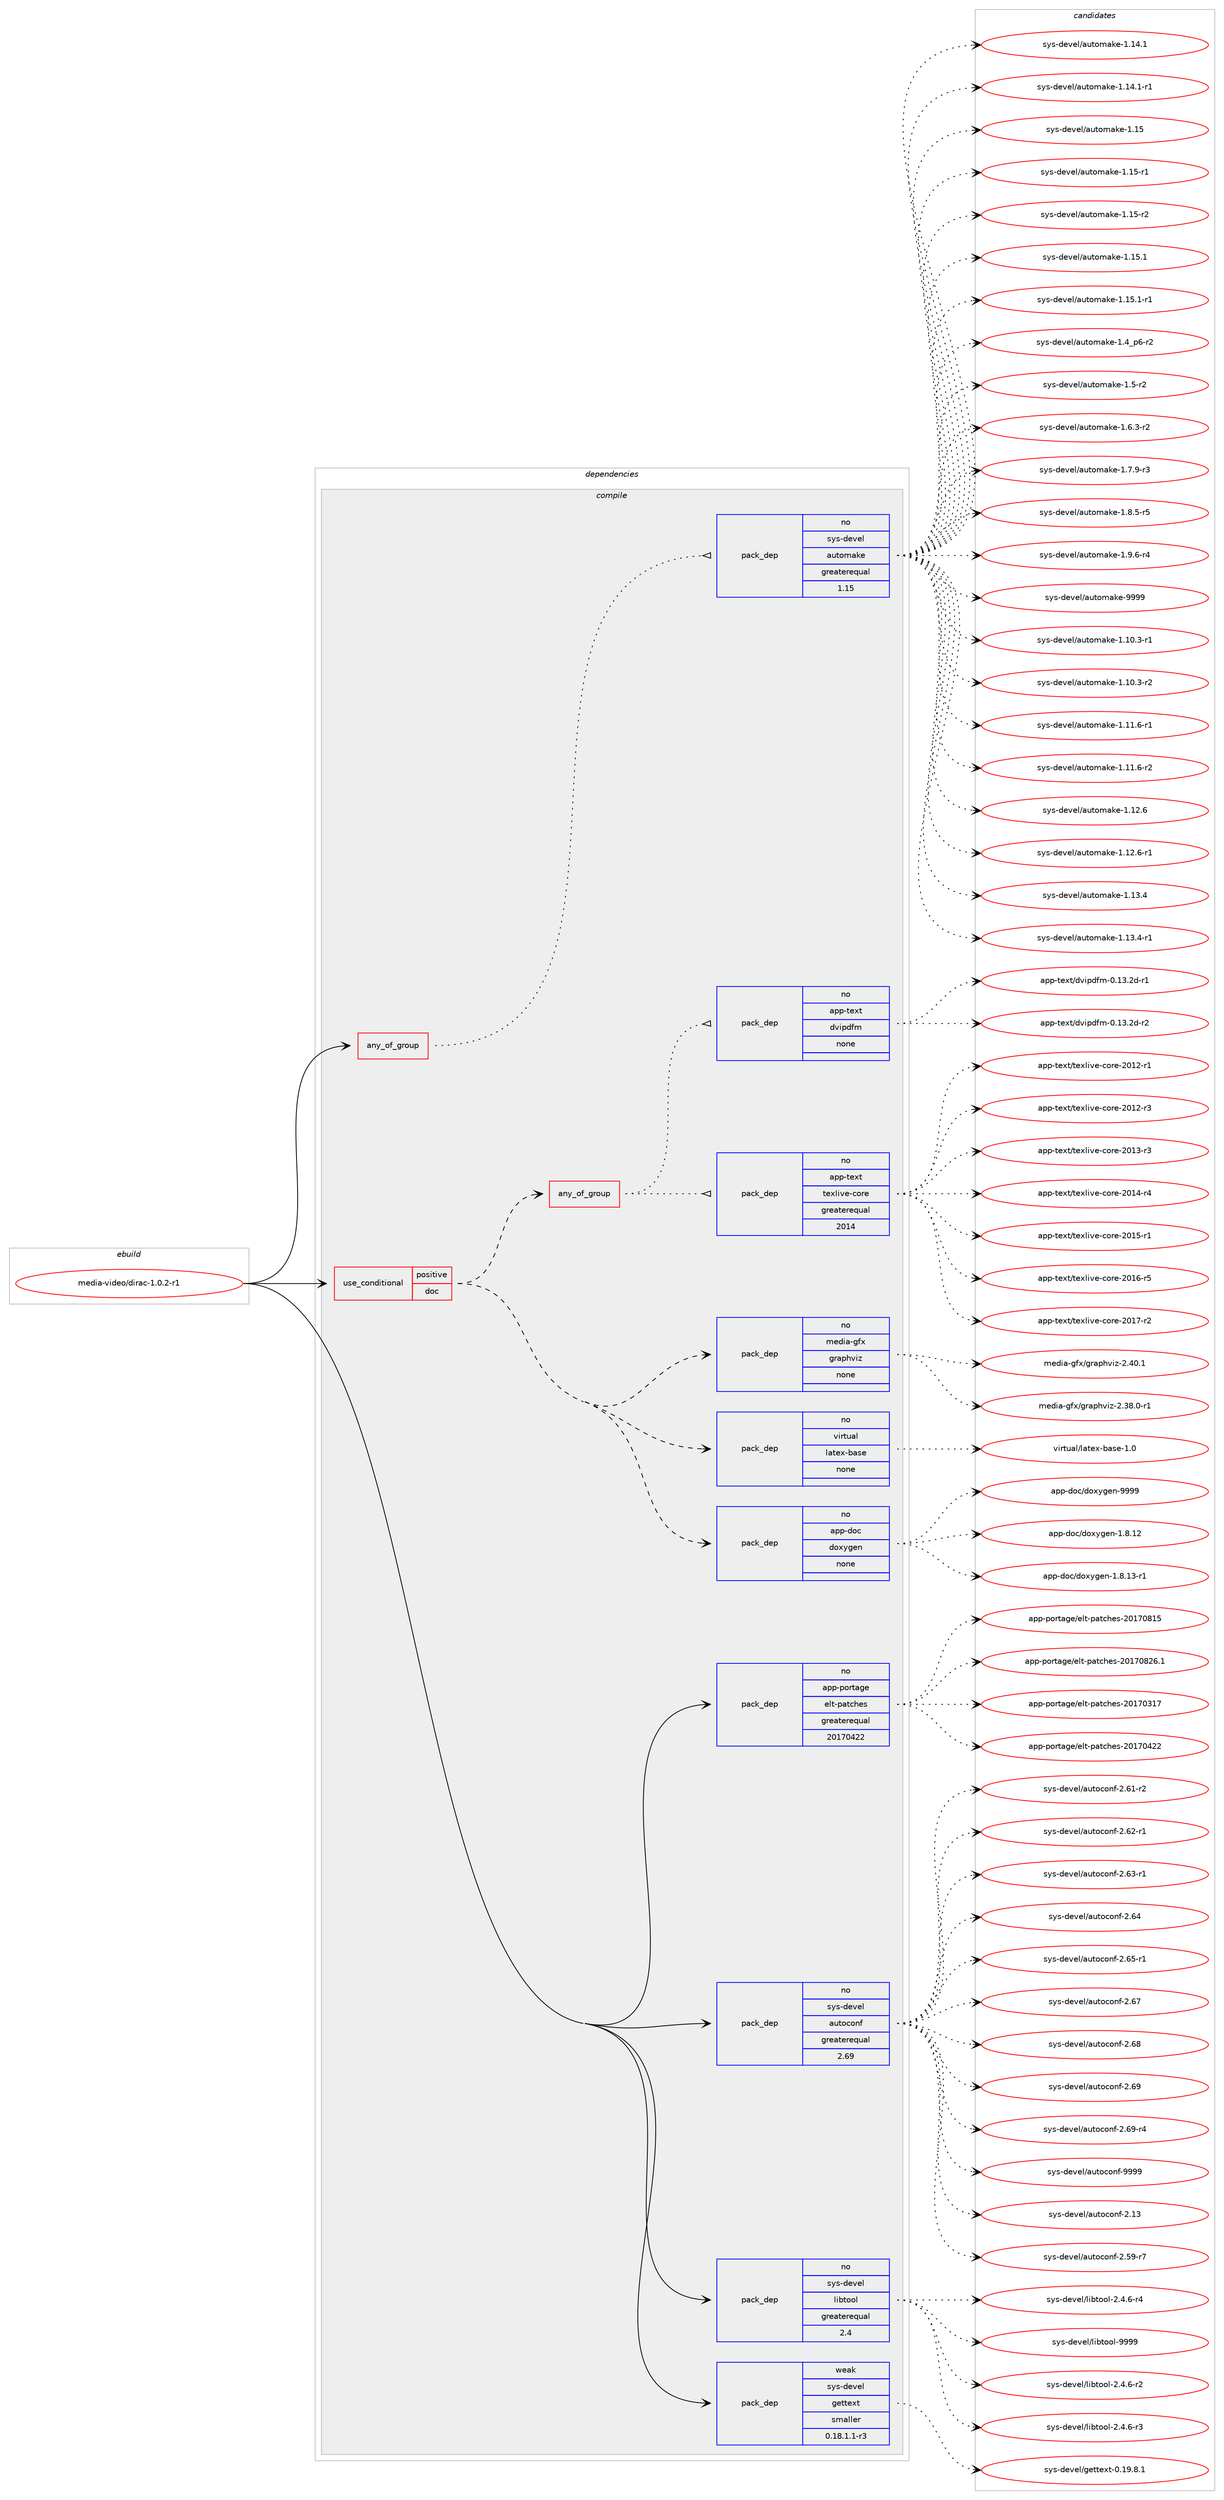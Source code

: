 digraph prolog {

# *************
# Graph options
# *************

newrank=true;
concentrate=true;
compound=true;
graph [rankdir=LR,fontname=Helvetica,fontsize=10,ranksep=1.5];#, ranksep=2.5, nodesep=0.2];
edge  [arrowhead=vee];
node  [fontname=Helvetica,fontsize=10];

# **********
# The ebuild
# **********

subgraph cluster_leftcol {
color=gray;
rank=same;
label=<<i>ebuild</i>>;
id [label="media-video/dirac-1.0.2-r1", color=red, width=4, href="../media-video/dirac-1.0.2-r1.svg"];
}

# ****************
# The dependencies
# ****************

subgraph cluster_midcol {
color=gray;
label=<<i>dependencies</i>>;
subgraph cluster_compile {
fillcolor="#eeeeee";
style=filled;
label=<<i>compile</i>>;
subgraph any6177 {
dependency390284 [label=<<TABLE BORDER="0" CELLBORDER="1" CELLSPACING="0" CELLPADDING="4"><TR><TD CELLPADDING="10">any_of_group</TD></TR></TABLE>>, shape=none, color=red];subgraph pack288329 {
dependency390285 [label=<<TABLE BORDER="0" CELLBORDER="1" CELLSPACING="0" CELLPADDING="4" WIDTH="220"><TR><TD ROWSPAN="6" CELLPADDING="30">pack_dep</TD></TR><TR><TD WIDTH="110">no</TD></TR><TR><TD>sys-devel</TD></TR><TR><TD>automake</TD></TR><TR><TD>greaterequal</TD></TR><TR><TD>1.15</TD></TR></TABLE>>, shape=none, color=blue];
}
dependency390284:e -> dependency390285:w [weight=20,style="dotted",arrowhead="oinv"];
}
id:e -> dependency390284:w [weight=20,style="solid",arrowhead="vee"];
subgraph cond95607 {
dependency390286 [label=<<TABLE BORDER="0" CELLBORDER="1" CELLSPACING="0" CELLPADDING="4"><TR><TD ROWSPAN="3" CELLPADDING="10">use_conditional</TD></TR><TR><TD>positive</TD></TR><TR><TD>doc</TD></TR></TABLE>>, shape=none, color=red];
subgraph pack288330 {
dependency390287 [label=<<TABLE BORDER="0" CELLBORDER="1" CELLSPACING="0" CELLPADDING="4" WIDTH="220"><TR><TD ROWSPAN="6" CELLPADDING="30">pack_dep</TD></TR><TR><TD WIDTH="110">no</TD></TR><TR><TD>app-doc</TD></TR><TR><TD>doxygen</TD></TR><TR><TD>none</TD></TR><TR><TD></TD></TR></TABLE>>, shape=none, color=blue];
}
dependency390286:e -> dependency390287:w [weight=20,style="dashed",arrowhead="vee"];
subgraph pack288331 {
dependency390288 [label=<<TABLE BORDER="0" CELLBORDER="1" CELLSPACING="0" CELLPADDING="4" WIDTH="220"><TR><TD ROWSPAN="6" CELLPADDING="30">pack_dep</TD></TR><TR><TD WIDTH="110">no</TD></TR><TR><TD>virtual</TD></TR><TR><TD>latex-base</TD></TR><TR><TD>none</TD></TR><TR><TD></TD></TR></TABLE>>, shape=none, color=blue];
}
dependency390286:e -> dependency390288:w [weight=20,style="dashed",arrowhead="vee"];
subgraph pack288332 {
dependency390289 [label=<<TABLE BORDER="0" CELLBORDER="1" CELLSPACING="0" CELLPADDING="4" WIDTH="220"><TR><TD ROWSPAN="6" CELLPADDING="30">pack_dep</TD></TR><TR><TD WIDTH="110">no</TD></TR><TR><TD>media-gfx</TD></TR><TR><TD>graphviz</TD></TR><TR><TD>none</TD></TR><TR><TD></TD></TR></TABLE>>, shape=none, color=blue];
}
dependency390286:e -> dependency390289:w [weight=20,style="dashed",arrowhead="vee"];
subgraph any6178 {
dependency390290 [label=<<TABLE BORDER="0" CELLBORDER="1" CELLSPACING="0" CELLPADDING="4"><TR><TD CELLPADDING="10">any_of_group</TD></TR></TABLE>>, shape=none, color=red];subgraph pack288333 {
dependency390291 [label=<<TABLE BORDER="0" CELLBORDER="1" CELLSPACING="0" CELLPADDING="4" WIDTH="220"><TR><TD ROWSPAN="6" CELLPADDING="30">pack_dep</TD></TR><TR><TD WIDTH="110">no</TD></TR><TR><TD>app-text</TD></TR><TR><TD>texlive-core</TD></TR><TR><TD>greaterequal</TD></TR><TR><TD>2014</TD></TR></TABLE>>, shape=none, color=blue];
}
dependency390290:e -> dependency390291:w [weight=20,style="dotted",arrowhead="oinv"];
subgraph pack288334 {
dependency390292 [label=<<TABLE BORDER="0" CELLBORDER="1" CELLSPACING="0" CELLPADDING="4" WIDTH="220"><TR><TD ROWSPAN="6" CELLPADDING="30">pack_dep</TD></TR><TR><TD WIDTH="110">no</TD></TR><TR><TD>app-text</TD></TR><TR><TD>dvipdfm</TD></TR><TR><TD>none</TD></TR><TR><TD></TD></TR></TABLE>>, shape=none, color=blue];
}
dependency390290:e -> dependency390292:w [weight=20,style="dotted",arrowhead="oinv"];
}
dependency390286:e -> dependency390290:w [weight=20,style="dashed",arrowhead="vee"];
}
id:e -> dependency390286:w [weight=20,style="solid",arrowhead="vee"];
subgraph pack288335 {
dependency390293 [label=<<TABLE BORDER="0" CELLBORDER="1" CELLSPACING="0" CELLPADDING="4" WIDTH="220"><TR><TD ROWSPAN="6" CELLPADDING="30">pack_dep</TD></TR><TR><TD WIDTH="110">no</TD></TR><TR><TD>app-portage</TD></TR><TR><TD>elt-patches</TD></TR><TR><TD>greaterequal</TD></TR><TR><TD>20170422</TD></TR></TABLE>>, shape=none, color=blue];
}
id:e -> dependency390293:w [weight=20,style="solid",arrowhead="vee"];
subgraph pack288336 {
dependency390294 [label=<<TABLE BORDER="0" CELLBORDER="1" CELLSPACING="0" CELLPADDING="4" WIDTH="220"><TR><TD ROWSPAN="6" CELLPADDING="30">pack_dep</TD></TR><TR><TD WIDTH="110">no</TD></TR><TR><TD>sys-devel</TD></TR><TR><TD>autoconf</TD></TR><TR><TD>greaterequal</TD></TR><TR><TD>2.69</TD></TR></TABLE>>, shape=none, color=blue];
}
id:e -> dependency390294:w [weight=20,style="solid",arrowhead="vee"];
subgraph pack288337 {
dependency390295 [label=<<TABLE BORDER="0" CELLBORDER="1" CELLSPACING="0" CELLPADDING="4" WIDTH="220"><TR><TD ROWSPAN="6" CELLPADDING="30">pack_dep</TD></TR><TR><TD WIDTH="110">no</TD></TR><TR><TD>sys-devel</TD></TR><TR><TD>libtool</TD></TR><TR><TD>greaterequal</TD></TR><TR><TD>2.4</TD></TR></TABLE>>, shape=none, color=blue];
}
id:e -> dependency390295:w [weight=20,style="solid",arrowhead="vee"];
subgraph pack288338 {
dependency390296 [label=<<TABLE BORDER="0" CELLBORDER="1" CELLSPACING="0" CELLPADDING="4" WIDTH="220"><TR><TD ROWSPAN="6" CELLPADDING="30">pack_dep</TD></TR><TR><TD WIDTH="110">weak</TD></TR><TR><TD>sys-devel</TD></TR><TR><TD>gettext</TD></TR><TR><TD>smaller</TD></TR><TR><TD>0.18.1.1-r3</TD></TR></TABLE>>, shape=none, color=blue];
}
id:e -> dependency390296:w [weight=20,style="solid",arrowhead="vee"];
}
subgraph cluster_compileandrun {
fillcolor="#eeeeee";
style=filled;
label=<<i>compile and run</i>>;
}
subgraph cluster_run {
fillcolor="#eeeeee";
style=filled;
label=<<i>run</i>>;
}
}

# **************
# The candidates
# **************

subgraph cluster_choices {
rank=same;
color=gray;
label=<<i>candidates</i>>;

subgraph choice288329 {
color=black;
nodesep=1;
choice11512111545100101118101108479711711611110997107101454946494846514511449 [label="sys-devel/automake-1.10.3-r1", color=red, width=4,href="../sys-devel/automake-1.10.3-r1.svg"];
choice11512111545100101118101108479711711611110997107101454946494846514511450 [label="sys-devel/automake-1.10.3-r2", color=red, width=4,href="../sys-devel/automake-1.10.3-r2.svg"];
choice11512111545100101118101108479711711611110997107101454946494946544511449 [label="sys-devel/automake-1.11.6-r1", color=red, width=4,href="../sys-devel/automake-1.11.6-r1.svg"];
choice11512111545100101118101108479711711611110997107101454946494946544511450 [label="sys-devel/automake-1.11.6-r2", color=red, width=4,href="../sys-devel/automake-1.11.6-r2.svg"];
choice1151211154510010111810110847971171161111099710710145494649504654 [label="sys-devel/automake-1.12.6", color=red, width=4,href="../sys-devel/automake-1.12.6.svg"];
choice11512111545100101118101108479711711611110997107101454946495046544511449 [label="sys-devel/automake-1.12.6-r1", color=red, width=4,href="../sys-devel/automake-1.12.6-r1.svg"];
choice1151211154510010111810110847971171161111099710710145494649514652 [label="sys-devel/automake-1.13.4", color=red, width=4,href="../sys-devel/automake-1.13.4.svg"];
choice11512111545100101118101108479711711611110997107101454946495146524511449 [label="sys-devel/automake-1.13.4-r1", color=red, width=4,href="../sys-devel/automake-1.13.4-r1.svg"];
choice1151211154510010111810110847971171161111099710710145494649524649 [label="sys-devel/automake-1.14.1", color=red, width=4,href="../sys-devel/automake-1.14.1.svg"];
choice11512111545100101118101108479711711611110997107101454946495246494511449 [label="sys-devel/automake-1.14.1-r1", color=red, width=4,href="../sys-devel/automake-1.14.1-r1.svg"];
choice115121115451001011181011084797117116111109971071014549464953 [label="sys-devel/automake-1.15", color=red, width=4,href="../sys-devel/automake-1.15.svg"];
choice1151211154510010111810110847971171161111099710710145494649534511449 [label="sys-devel/automake-1.15-r1", color=red, width=4,href="../sys-devel/automake-1.15-r1.svg"];
choice1151211154510010111810110847971171161111099710710145494649534511450 [label="sys-devel/automake-1.15-r2", color=red, width=4,href="../sys-devel/automake-1.15-r2.svg"];
choice1151211154510010111810110847971171161111099710710145494649534649 [label="sys-devel/automake-1.15.1", color=red, width=4,href="../sys-devel/automake-1.15.1.svg"];
choice11512111545100101118101108479711711611110997107101454946495346494511449 [label="sys-devel/automake-1.15.1-r1", color=red, width=4,href="../sys-devel/automake-1.15.1-r1.svg"];
choice115121115451001011181011084797117116111109971071014549465295112544511450 [label="sys-devel/automake-1.4_p6-r2", color=red, width=4,href="../sys-devel/automake-1.4_p6-r2.svg"];
choice11512111545100101118101108479711711611110997107101454946534511450 [label="sys-devel/automake-1.5-r2", color=red, width=4,href="../sys-devel/automake-1.5-r2.svg"];
choice115121115451001011181011084797117116111109971071014549465446514511450 [label="sys-devel/automake-1.6.3-r2", color=red, width=4,href="../sys-devel/automake-1.6.3-r2.svg"];
choice115121115451001011181011084797117116111109971071014549465546574511451 [label="sys-devel/automake-1.7.9-r3", color=red, width=4,href="../sys-devel/automake-1.7.9-r3.svg"];
choice115121115451001011181011084797117116111109971071014549465646534511453 [label="sys-devel/automake-1.8.5-r5", color=red, width=4,href="../sys-devel/automake-1.8.5-r5.svg"];
choice115121115451001011181011084797117116111109971071014549465746544511452 [label="sys-devel/automake-1.9.6-r4", color=red, width=4,href="../sys-devel/automake-1.9.6-r4.svg"];
choice115121115451001011181011084797117116111109971071014557575757 [label="sys-devel/automake-9999", color=red, width=4,href="../sys-devel/automake-9999.svg"];
dependency390285:e -> choice11512111545100101118101108479711711611110997107101454946494846514511449:w [style=dotted,weight="100"];
dependency390285:e -> choice11512111545100101118101108479711711611110997107101454946494846514511450:w [style=dotted,weight="100"];
dependency390285:e -> choice11512111545100101118101108479711711611110997107101454946494946544511449:w [style=dotted,weight="100"];
dependency390285:e -> choice11512111545100101118101108479711711611110997107101454946494946544511450:w [style=dotted,weight="100"];
dependency390285:e -> choice1151211154510010111810110847971171161111099710710145494649504654:w [style=dotted,weight="100"];
dependency390285:e -> choice11512111545100101118101108479711711611110997107101454946495046544511449:w [style=dotted,weight="100"];
dependency390285:e -> choice1151211154510010111810110847971171161111099710710145494649514652:w [style=dotted,weight="100"];
dependency390285:e -> choice11512111545100101118101108479711711611110997107101454946495146524511449:w [style=dotted,weight="100"];
dependency390285:e -> choice1151211154510010111810110847971171161111099710710145494649524649:w [style=dotted,weight="100"];
dependency390285:e -> choice11512111545100101118101108479711711611110997107101454946495246494511449:w [style=dotted,weight="100"];
dependency390285:e -> choice115121115451001011181011084797117116111109971071014549464953:w [style=dotted,weight="100"];
dependency390285:e -> choice1151211154510010111810110847971171161111099710710145494649534511449:w [style=dotted,weight="100"];
dependency390285:e -> choice1151211154510010111810110847971171161111099710710145494649534511450:w [style=dotted,weight="100"];
dependency390285:e -> choice1151211154510010111810110847971171161111099710710145494649534649:w [style=dotted,weight="100"];
dependency390285:e -> choice11512111545100101118101108479711711611110997107101454946495346494511449:w [style=dotted,weight="100"];
dependency390285:e -> choice115121115451001011181011084797117116111109971071014549465295112544511450:w [style=dotted,weight="100"];
dependency390285:e -> choice11512111545100101118101108479711711611110997107101454946534511450:w [style=dotted,weight="100"];
dependency390285:e -> choice115121115451001011181011084797117116111109971071014549465446514511450:w [style=dotted,weight="100"];
dependency390285:e -> choice115121115451001011181011084797117116111109971071014549465546574511451:w [style=dotted,weight="100"];
dependency390285:e -> choice115121115451001011181011084797117116111109971071014549465646534511453:w [style=dotted,weight="100"];
dependency390285:e -> choice115121115451001011181011084797117116111109971071014549465746544511452:w [style=dotted,weight="100"];
dependency390285:e -> choice115121115451001011181011084797117116111109971071014557575757:w [style=dotted,weight="100"];
}
subgraph choice288330 {
color=black;
nodesep=1;
choice9711211245100111994710011112012110310111045494656464950 [label="app-doc/doxygen-1.8.12", color=red, width=4,href="../app-doc/doxygen-1.8.12.svg"];
choice97112112451001119947100111120121103101110454946564649514511449 [label="app-doc/doxygen-1.8.13-r1", color=red, width=4,href="../app-doc/doxygen-1.8.13-r1.svg"];
choice971121124510011199471001111201211031011104557575757 [label="app-doc/doxygen-9999", color=red, width=4,href="../app-doc/doxygen-9999.svg"];
dependency390287:e -> choice9711211245100111994710011112012110310111045494656464950:w [style=dotted,weight="100"];
dependency390287:e -> choice97112112451001119947100111120121103101110454946564649514511449:w [style=dotted,weight="100"];
dependency390287:e -> choice971121124510011199471001111201211031011104557575757:w [style=dotted,weight="100"];
}
subgraph choice288331 {
color=black;
nodesep=1;
choice11810511411611797108471089711610112045989711510145494648 [label="virtual/latex-base-1.0", color=red, width=4,href="../virtual/latex-base-1.0.svg"];
dependency390288:e -> choice11810511411611797108471089711610112045989711510145494648:w [style=dotted,weight="100"];
}
subgraph choice288332 {
color=black;
nodesep=1;
choice10910110010597451031021204710311497112104118105122455046515646484511449 [label="media-gfx/graphviz-2.38.0-r1", color=red, width=4,href="../media-gfx/graphviz-2.38.0-r1.svg"];
choice1091011001059745103102120471031149711210411810512245504652484649 [label="media-gfx/graphviz-2.40.1", color=red, width=4,href="../media-gfx/graphviz-2.40.1.svg"];
dependency390289:e -> choice10910110010597451031021204710311497112104118105122455046515646484511449:w [style=dotted,weight="100"];
dependency390289:e -> choice1091011001059745103102120471031149711210411810512245504652484649:w [style=dotted,weight="100"];
}
subgraph choice288333 {
color=black;
nodesep=1;
choice971121124511610112011647116101120108105118101459911111410145504849504511449 [label="app-text/texlive-core-2012-r1", color=red, width=4,href="../app-text/texlive-core-2012-r1.svg"];
choice971121124511610112011647116101120108105118101459911111410145504849504511451 [label="app-text/texlive-core-2012-r3", color=red, width=4,href="../app-text/texlive-core-2012-r3.svg"];
choice971121124511610112011647116101120108105118101459911111410145504849514511451 [label="app-text/texlive-core-2013-r3", color=red, width=4,href="../app-text/texlive-core-2013-r3.svg"];
choice971121124511610112011647116101120108105118101459911111410145504849524511452 [label="app-text/texlive-core-2014-r4", color=red, width=4,href="../app-text/texlive-core-2014-r4.svg"];
choice971121124511610112011647116101120108105118101459911111410145504849534511449 [label="app-text/texlive-core-2015-r1", color=red, width=4,href="../app-text/texlive-core-2015-r1.svg"];
choice971121124511610112011647116101120108105118101459911111410145504849544511453 [label="app-text/texlive-core-2016-r5", color=red, width=4,href="../app-text/texlive-core-2016-r5.svg"];
choice971121124511610112011647116101120108105118101459911111410145504849554511450 [label="app-text/texlive-core-2017-r2", color=red, width=4,href="../app-text/texlive-core-2017-r2.svg"];
dependency390291:e -> choice971121124511610112011647116101120108105118101459911111410145504849504511449:w [style=dotted,weight="100"];
dependency390291:e -> choice971121124511610112011647116101120108105118101459911111410145504849504511451:w [style=dotted,weight="100"];
dependency390291:e -> choice971121124511610112011647116101120108105118101459911111410145504849514511451:w [style=dotted,weight="100"];
dependency390291:e -> choice971121124511610112011647116101120108105118101459911111410145504849524511452:w [style=dotted,weight="100"];
dependency390291:e -> choice971121124511610112011647116101120108105118101459911111410145504849534511449:w [style=dotted,weight="100"];
dependency390291:e -> choice971121124511610112011647116101120108105118101459911111410145504849544511453:w [style=dotted,weight="100"];
dependency390291:e -> choice971121124511610112011647116101120108105118101459911111410145504849554511450:w [style=dotted,weight="100"];
}
subgraph choice288334 {
color=black;
nodesep=1;
choice971121124511610112011647100118105112100102109454846495146501004511449 [label="app-text/dvipdfm-0.13.2d-r1", color=red, width=4,href="../app-text/dvipdfm-0.13.2d-r1.svg"];
choice971121124511610112011647100118105112100102109454846495146501004511450 [label="app-text/dvipdfm-0.13.2d-r2", color=red, width=4,href="../app-text/dvipdfm-0.13.2d-r2.svg"];
dependency390292:e -> choice971121124511610112011647100118105112100102109454846495146501004511449:w [style=dotted,weight="100"];
dependency390292:e -> choice971121124511610112011647100118105112100102109454846495146501004511450:w [style=dotted,weight="100"];
}
subgraph choice288335 {
color=black;
nodesep=1;
choice97112112451121111141169710310147101108116451129711699104101115455048495548514955 [label="app-portage/elt-patches-20170317", color=red, width=4,href="../app-portage/elt-patches-20170317.svg"];
choice97112112451121111141169710310147101108116451129711699104101115455048495548525050 [label="app-portage/elt-patches-20170422", color=red, width=4,href="../app-portage/elt-patches-20170422.svg"];
choice97112112451121111141169710310147101108116451129711699104101115455048495548564953 [label="app-portage/elt-patches-20170815", color=red, width=4,href="../app-portage/elt-patches-20170815.svg"];
choice971121124511211111411697103101471011081164511297116991041011154550484955485650544649 [label="app-portage/elt-patches-20170826.1", color=red, width=4,href="../app-portage/elt-patches-20170826.1.svg"];
dependency390293:e -> choice97112112451121111141169710310147101108116451129711699104101115455048495548514955:w [style=dotted,weight="100"];
dependency390293:e -> choice97112112451121111141169710310147101108116451129711699104101115455048495548525050:w [style=dotted,weight="100"];
dependency390293:e -> choice97112112451121111141169710310147101108116451129711699104101115455048495548564953:w [style=dotted,weight="100"];
dependency390293:e -> choice971121124511211111411697103101471011081164511297116991041011154550484955485650544649:w [style=dotted,weight="100"];
}
subgraph choice288336 {
color=black;
nodesep=1;
choice115121115451001011181011084797117116111991111101024550464951 [label="sys-devel/autoconf-2.13", color=red, width=4,href="../sys-devel/autoconf-2.13.svg"];
choice1151211154510010111810110847971171161119911111010245504653574511455 [label="sys-devel/autoconf-2.59-r7", color=red, width=4,href="../sys-devel/autoconf-2.59-r7.svg"];
choice1151211154510010111810110847971171161119911111010245504654494511450 [label="sys-devel/autoconf-2.61-r2", color=red, width=4,href="../sys-devel/autoconf-2.61-r2.svg"];
choice1151211154510010111810110847971171161119911111010245504654504511449 [label="sys-devel/autoconf-2.62-r1", color=red, width=4,href="../sys-devel/autoconf-2.62-r1.svg"];
choice1151211154510010111810110847971171161119911111010245504654514511449 [label="sys-devel/autoconf-2.63-r1", color=red, width=4,href="../sys-devel/autoconf-2.63-r1.svg"];
choice115121115451001011181011084797117116111991111101024550465452 [label="sys-devel/autoconf-2.64", color=red, width=4,href="../sys-devel/autoconf-2.64.svg"];
choice1151211154510010111810110847971171161119911111010245504654534511449 [label="sys-devel/autoconf-2.65-r1", color=red, width=4,href="../sys-devel/autoconf-2.65-r1.svg"];
choice115121115451001011181011084797117116111991111101024550465455 [label="sys-devel/autoconf-2.67", color=red, width=4,href="../sys-devel/autoconf-2.67.svg"];
choice115121115451001011181011084797117116111991111101024550465456 [label="sys-devel/autoconf-2.68", color=red, width=4,href="../sys-devel/autoconf-2.68.svg"];
choice115121115451001011181011084797117116111991111101024550465457 [label="sys-devel/autoconf-2.69", color=red, width=4,href="../sys-devel/autoconf-2.69.svg"];
choice1151211154510010111810110847971171161119911111010245504654574511452 [label="sys-devel/autoconf-2.69-r4", color=red, width=4,href="../sys-devel/autoconf-2.69-r4.svg"];
choice115121115451001011181011084797117116111991111101024557575757 [label="sys-devel/autoconf-9999", color=red, width=4,href="../sys-devel/autoconf-9999.svg"];
dependency390294:e -> choice115121115451001011181011084797117116111991111101024550464951:w [style=dotted,weight="100"];
dependency390294:e -> choice1151211154510010111810110847971171161119911111010245504653574511455:w [style=dotted,weight="100"];
dependency390294:e -> choice1151211154510010111810110847971171161119911111010245504654494511450:w [style=dotted,weight="100"];
dependency390294:e -> choice1151211154510010111810110847971171161119911111010245504654504511449:w [style=dotted,weight="100"];
dependency390294:e -> choice1151211154510010111810110847971171161119911111010245504654514511449:w [style=dotted,weight="100"];
dependency390294:e -> choice115121115451001011181011084797117116111991111101024550465452:w [style=dotted,weight="100"];
dependency390294:e -> choice1151211154510010111810110847971171161119911111010245504654534511449:w [style=dotted,weight="100"];
dependency390294:e -> choice115121115451001011181011084797117116111991111101024550465455:w [style=dotted,weight="100"];
dependency390294:e -> choice115121115451001011181011084797117116111991111101024550465456:w [style=dotted,weight="100"];
dependency390294:e -> choice115121115451001011181011084797117116111991111101024550465457:w [style=dotted,weight="100"];
dependency390294:e -> choice1151211154510010111810110847971171161119911111010245504654574511452:w [style=dotted,weight="100"];
dependency390294:e -> choice115121115451001011181011084797117116111991111101024557575757:w [style=dotted,weight="100"];
}
subgraph choice288337 {
color=black;
nodesep=1;
choice1151211154510010111810110847108105981161111111084550465246544511450 [label="sys-devel/libtool-2.4.6-r2", color=red, width=4,href="../sys-devel/libtool-2.4.6-r2.svg"];
choice1151211154510010111810110847108105981161111111084550465246544511451 [label="sys-devel/libtool-2.4.6-r3", color=red, width=4,href="../sys-devel/libtool-2.4.6-r3.svg"];
choice1151211154510010111810110847108105981161111111084550465246544511452 [label="sys-devel/libtool-2.4.6-r4", color=red, width=4,href="../sys-devel/libtool-2.4.6-r4.svg"];
choice1151211154510010111810110847108105981161111111084557575757 [label="sys-devel/libtool-9999", color=red, width=4,href="../sys-devel/libtool-9999.svg"];
dependency390295:e -> choice1151211154510010111810110847108105981161111111084550465246544511450:w [style=dotted,weight="100"];
dependency390295:e -> choice1151211154510010111810110847108105981161111111084550465246544511451:w [style=dotted,weight="100"];
dependency390295:e -> choice1151211154510010111810110847108105981161111111084550465246544511452:w [style=dotted,weight="100"];
dependency390295:e -> choice1151211154510010111810110847108105981161111111084557575757:w [style=dotted,weight="100"];
}
subgraph choice288338 {
color=black;
nodesep=1;
choice1151211154510010111810110847103101116116101120116454846495746564649 [label="sys-devel/gettext-0.19.8.1", color=red, width=4,href="../sys-devel/gettext-0.19.8.1.svg"];
dependency390296:e -> choice1151211154510010111810110847103101116116101120116454846495746564649:w [style=dotted,weight="100"];
}
}

}
